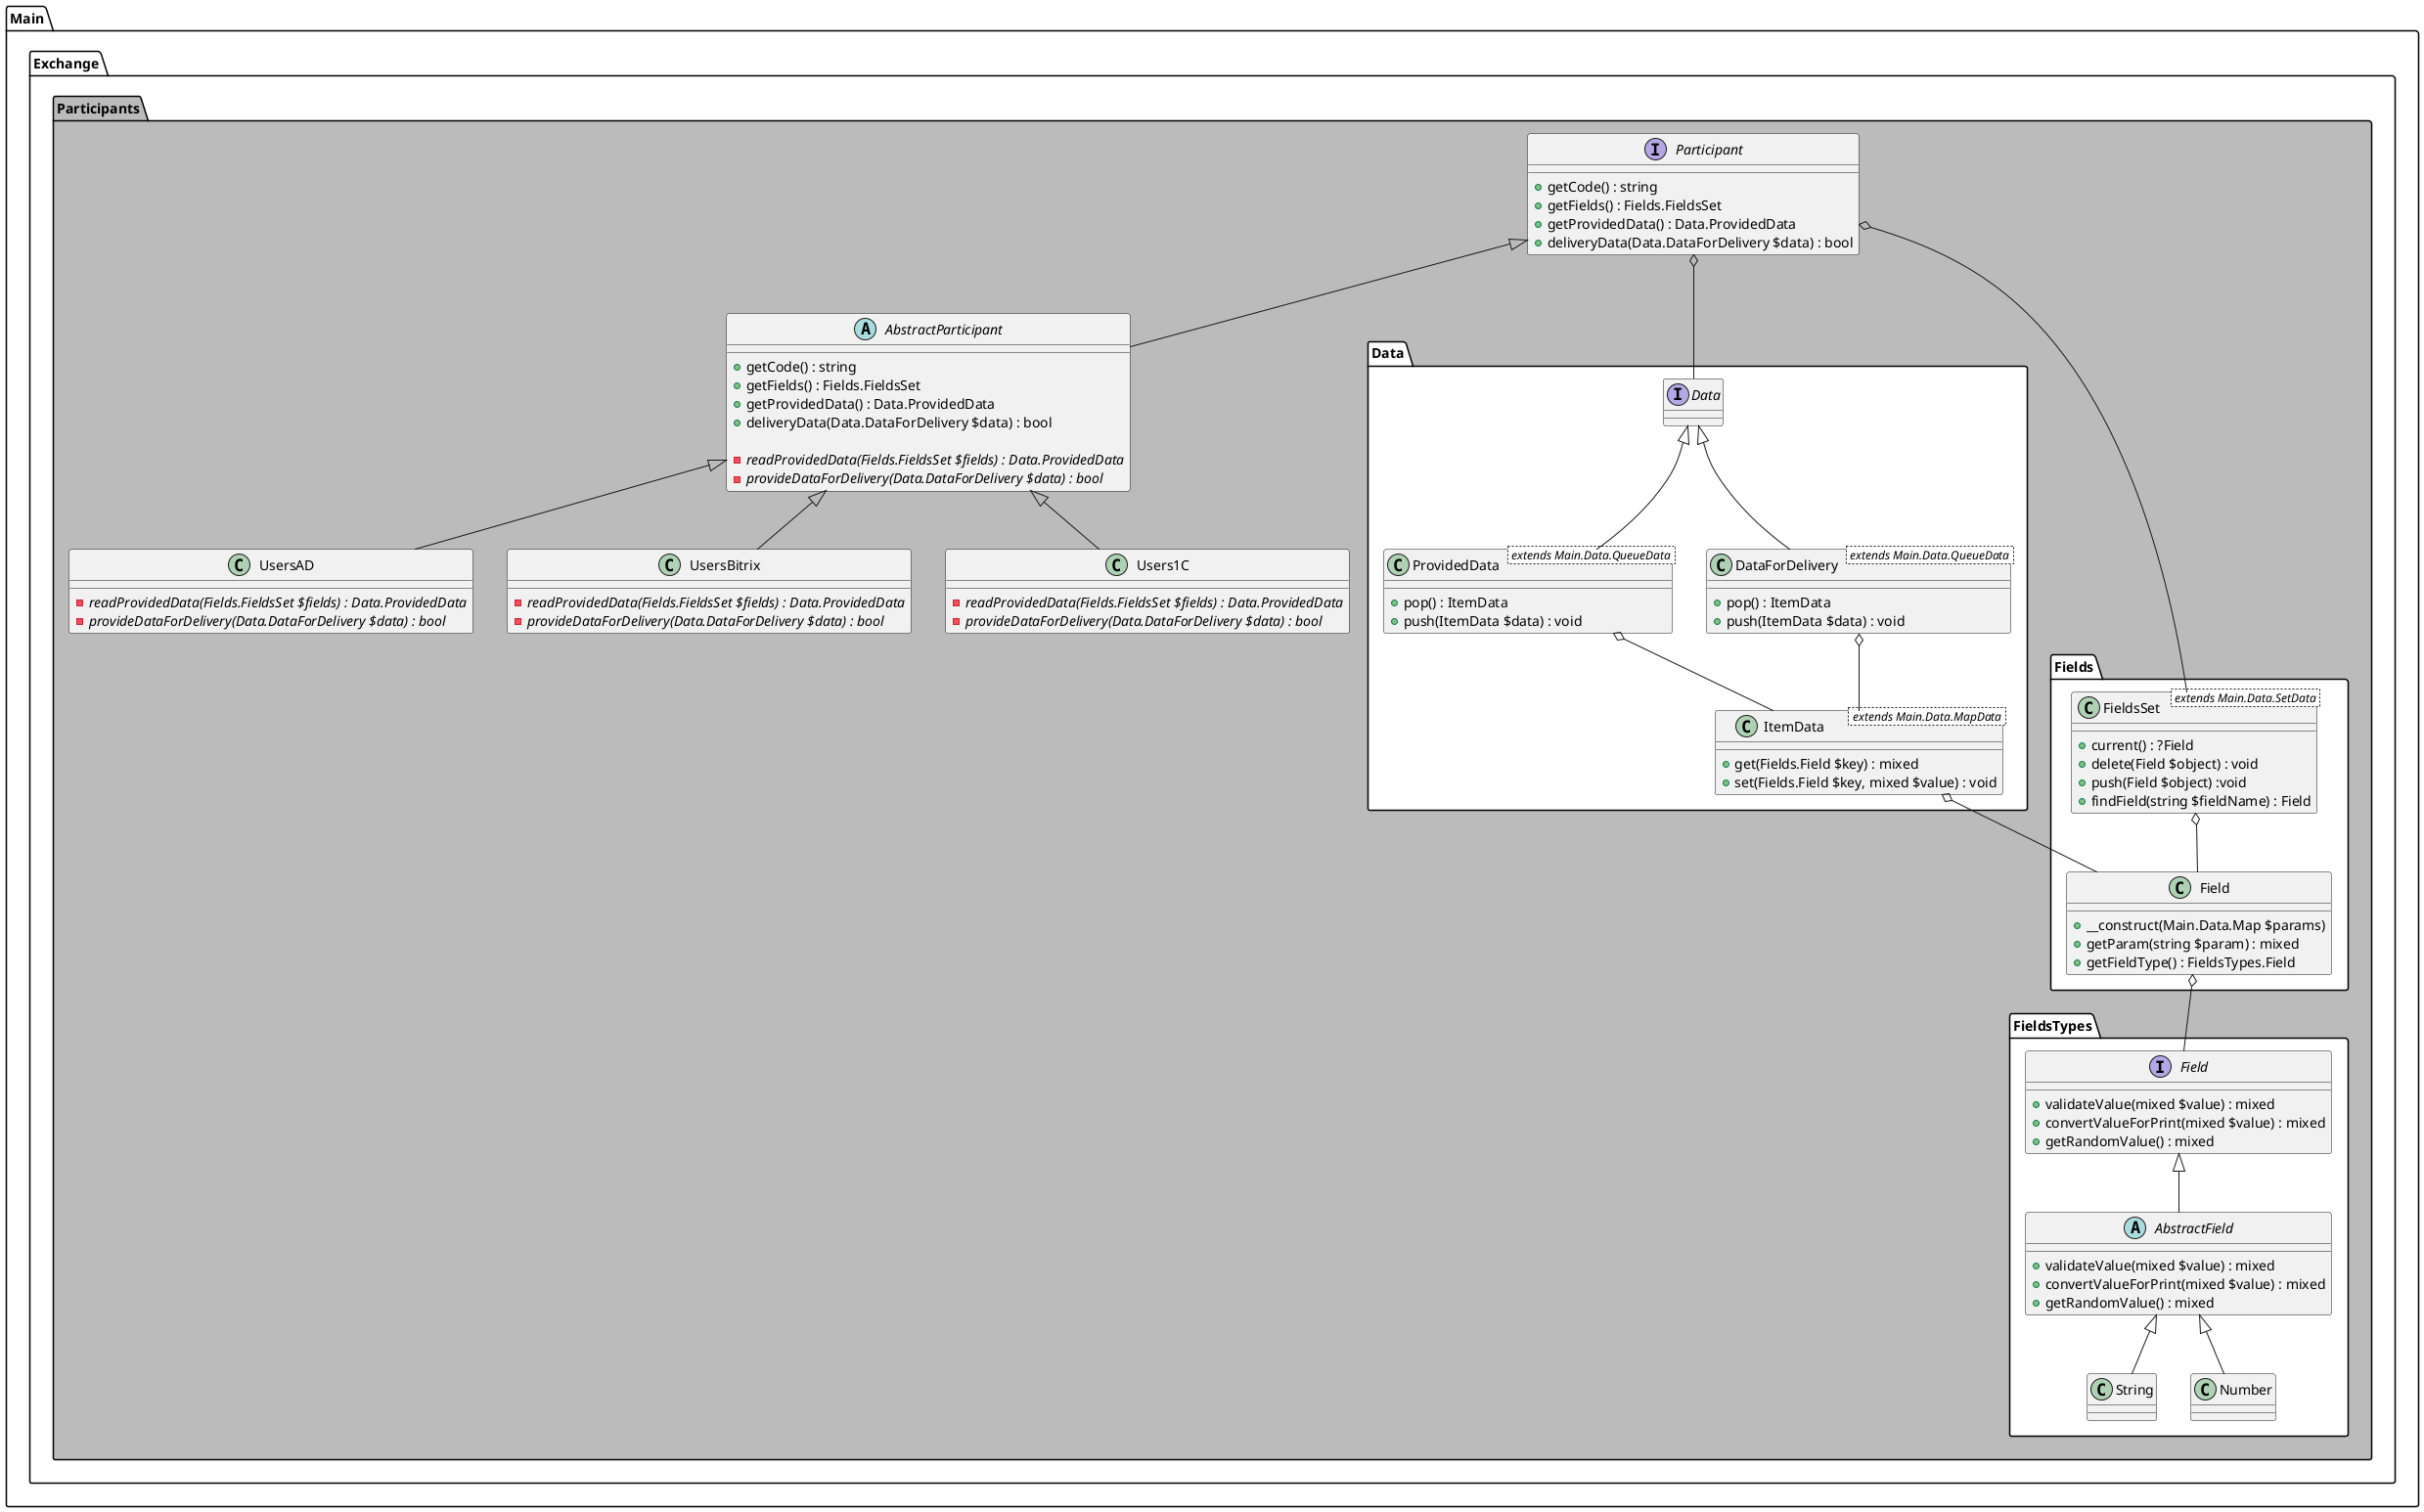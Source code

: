 @startuml

namespace Main.Exchange.Participants #BBB {
    interface Participant {
        +getCode() : string
        +getFields() : Fields.FieldsSet
        +getProvidedData() : Data.ProvidedData
        +deliveryData(Data.DataForDelivery $data) : bool
    }

    abstract AbstractParticipant {
        +getCode() : string
        +getFields() : Fields.FieldsSet
        +getProvidedData() : Data.ProvidedData
        +deliveryData(Data.DataForDelivery $data) : bool

        -{abstract}readProvidedData(Fields.FieldsSet $fields) : Data.ProvidedData
        -{abstract}provideDataForDelivery(Data.DataForDelivery $data) : bool
    }

    class Users1C {
        -{abstract}readProvidedData(Fields.FieldsSet $fields) : Data.ProvidedData
        -{abstract}provideDataForDelivery(Data.DataForDelivery $data) : bool
    }

    class UsersAD {
        -{abstract}readProvidedData(Fields.FieldsSet $fields) : Data.ProvidedData
        -{abstract}provideDataForDelivery(Data.DataForDelivery $data) : bool
    }

    class UsersBitrix {
        -{abstract}readProvidedData(Fields.FieldsSet $fields) : Data.ProvidedData
        -{abstract}provideDataForDelivery(Data.DataForDelivery $data) : bool
    }
    /' ------------------------------------------- '/
    /' ------------------ Data ------------------- '/
    /' ------------------------------------------- '/
    namespace Data #FFF {
        interface Data {

        }

        class ProvidedData < extends Main.Data.QueueData > {
            +pop() : ItemData
            +push(ItemData $data) : void
        }

        class DataForDelivery < extends Main.Data.QueueData > {
            +pop() : ItemData
            +push(ItemData $data) : void
        }

        class ItemData < extends Main.Data.MapData > {
            +get(Fields.Field $key) : mixed
            +set(Fields.Field $key, mixed $value) : void
        }

        Data    <|--    ProvidedData
        Data    <|--    DataForDelivery

        ProvidedData    o-- ItemData
        DataForDelivery o-- ItemData
    }
    /' ------------------------------------------- '/
    /' ----------------- Fields ------------------ '/
    /' ------------------------------------------- '/
    namespace Fields #FFF {
        class Field {
            +__construct(Main.Data.Map $params)
            +getParam(string $param) : mixed
            +getFieldType() : FieldsTypes.Field
        }

        class FieldsSet < extends Main.Data.SetData > {
            +current() : ?Field
            +delete(Field $object) : void
            +push(Field $object) :void
            +findField(string $fieldName) : Field
        }

        FieldsSet o-- Field
    }
    /' ------------------------------------------- '/
    /' --------------- FieldsTypes --------------- '/
    /' ------------------------------------------- '/
    namespace FieldsTypes #FFF {
        interface Field {
            +validateValue(mixed $value) : mixed
            +convertValueForPrint(mixed $value) : mixed
            +getRandomValue() : mixed
        }

        abstract AbstractField {
            +validateValue(mixed $value) : mixed
            +convertValueForPrint(mixed $value) : mixed
            +getRandomValue() : mixed
        }

        class String {

        }

        class Number {

        }

        Field           <|--    AbstractField
        AbstractField   <|--    String
        AbstractField   <|--    Number
    }
    /' ------------------------------------------- '/
    /' ---------------- Relations ---------------- '/
    /' ------------------------------------------- '/
    Participant         <|--    AbstractParticipant
    AbstractParticipant <|--    Users1C
    AbstractParticipant <|--    UsersAD
    AbstractParticipant <|--    UsersBitrix

    Participant o-- Main.Exchange.Participants.Data.Data
    Participant o-- Main.Exchange.Participants.Fields.FieldsSet

    Main.Exchange.Participants.Fields.Field     o-- Main.Exchange.Participants.FieldsTypes.Field
    Main.Exchange.Participants.Data.ItemData    o-- Main.Exchange.Participants.Fields.Field
}

@enduml